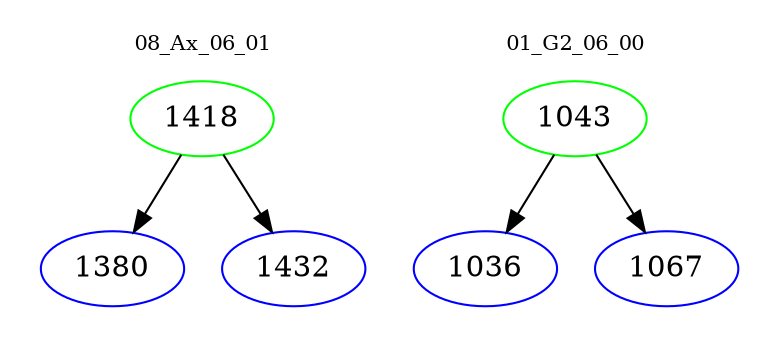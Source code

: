digraph{
subgraph cluster_0 {
color = white
label = "08_Ax_06_01";
fontsize=10;
T0_1418 [label="1418", color="green"]
T0_1418 -> T0_1380 [color="black"]
T0_1380 [label="1380", color="blue"]
T0_1418 -> T0_1432 [color="black"]
T0_1432 [label="1432", color="blue"]
}
subgraph cluster_1 {
color = white
label = "01_G2_06_00";
fontsize=10;
T1_1043 [label="1043", color="green"]
T1_1043 -> T1_1036 [color="black"]
T1_1036 [label="1036", color="blue"]
T1_1043 -> T1_1067 [color="black"]
T1_1067 [label="1067", color="blue"]
}
}
